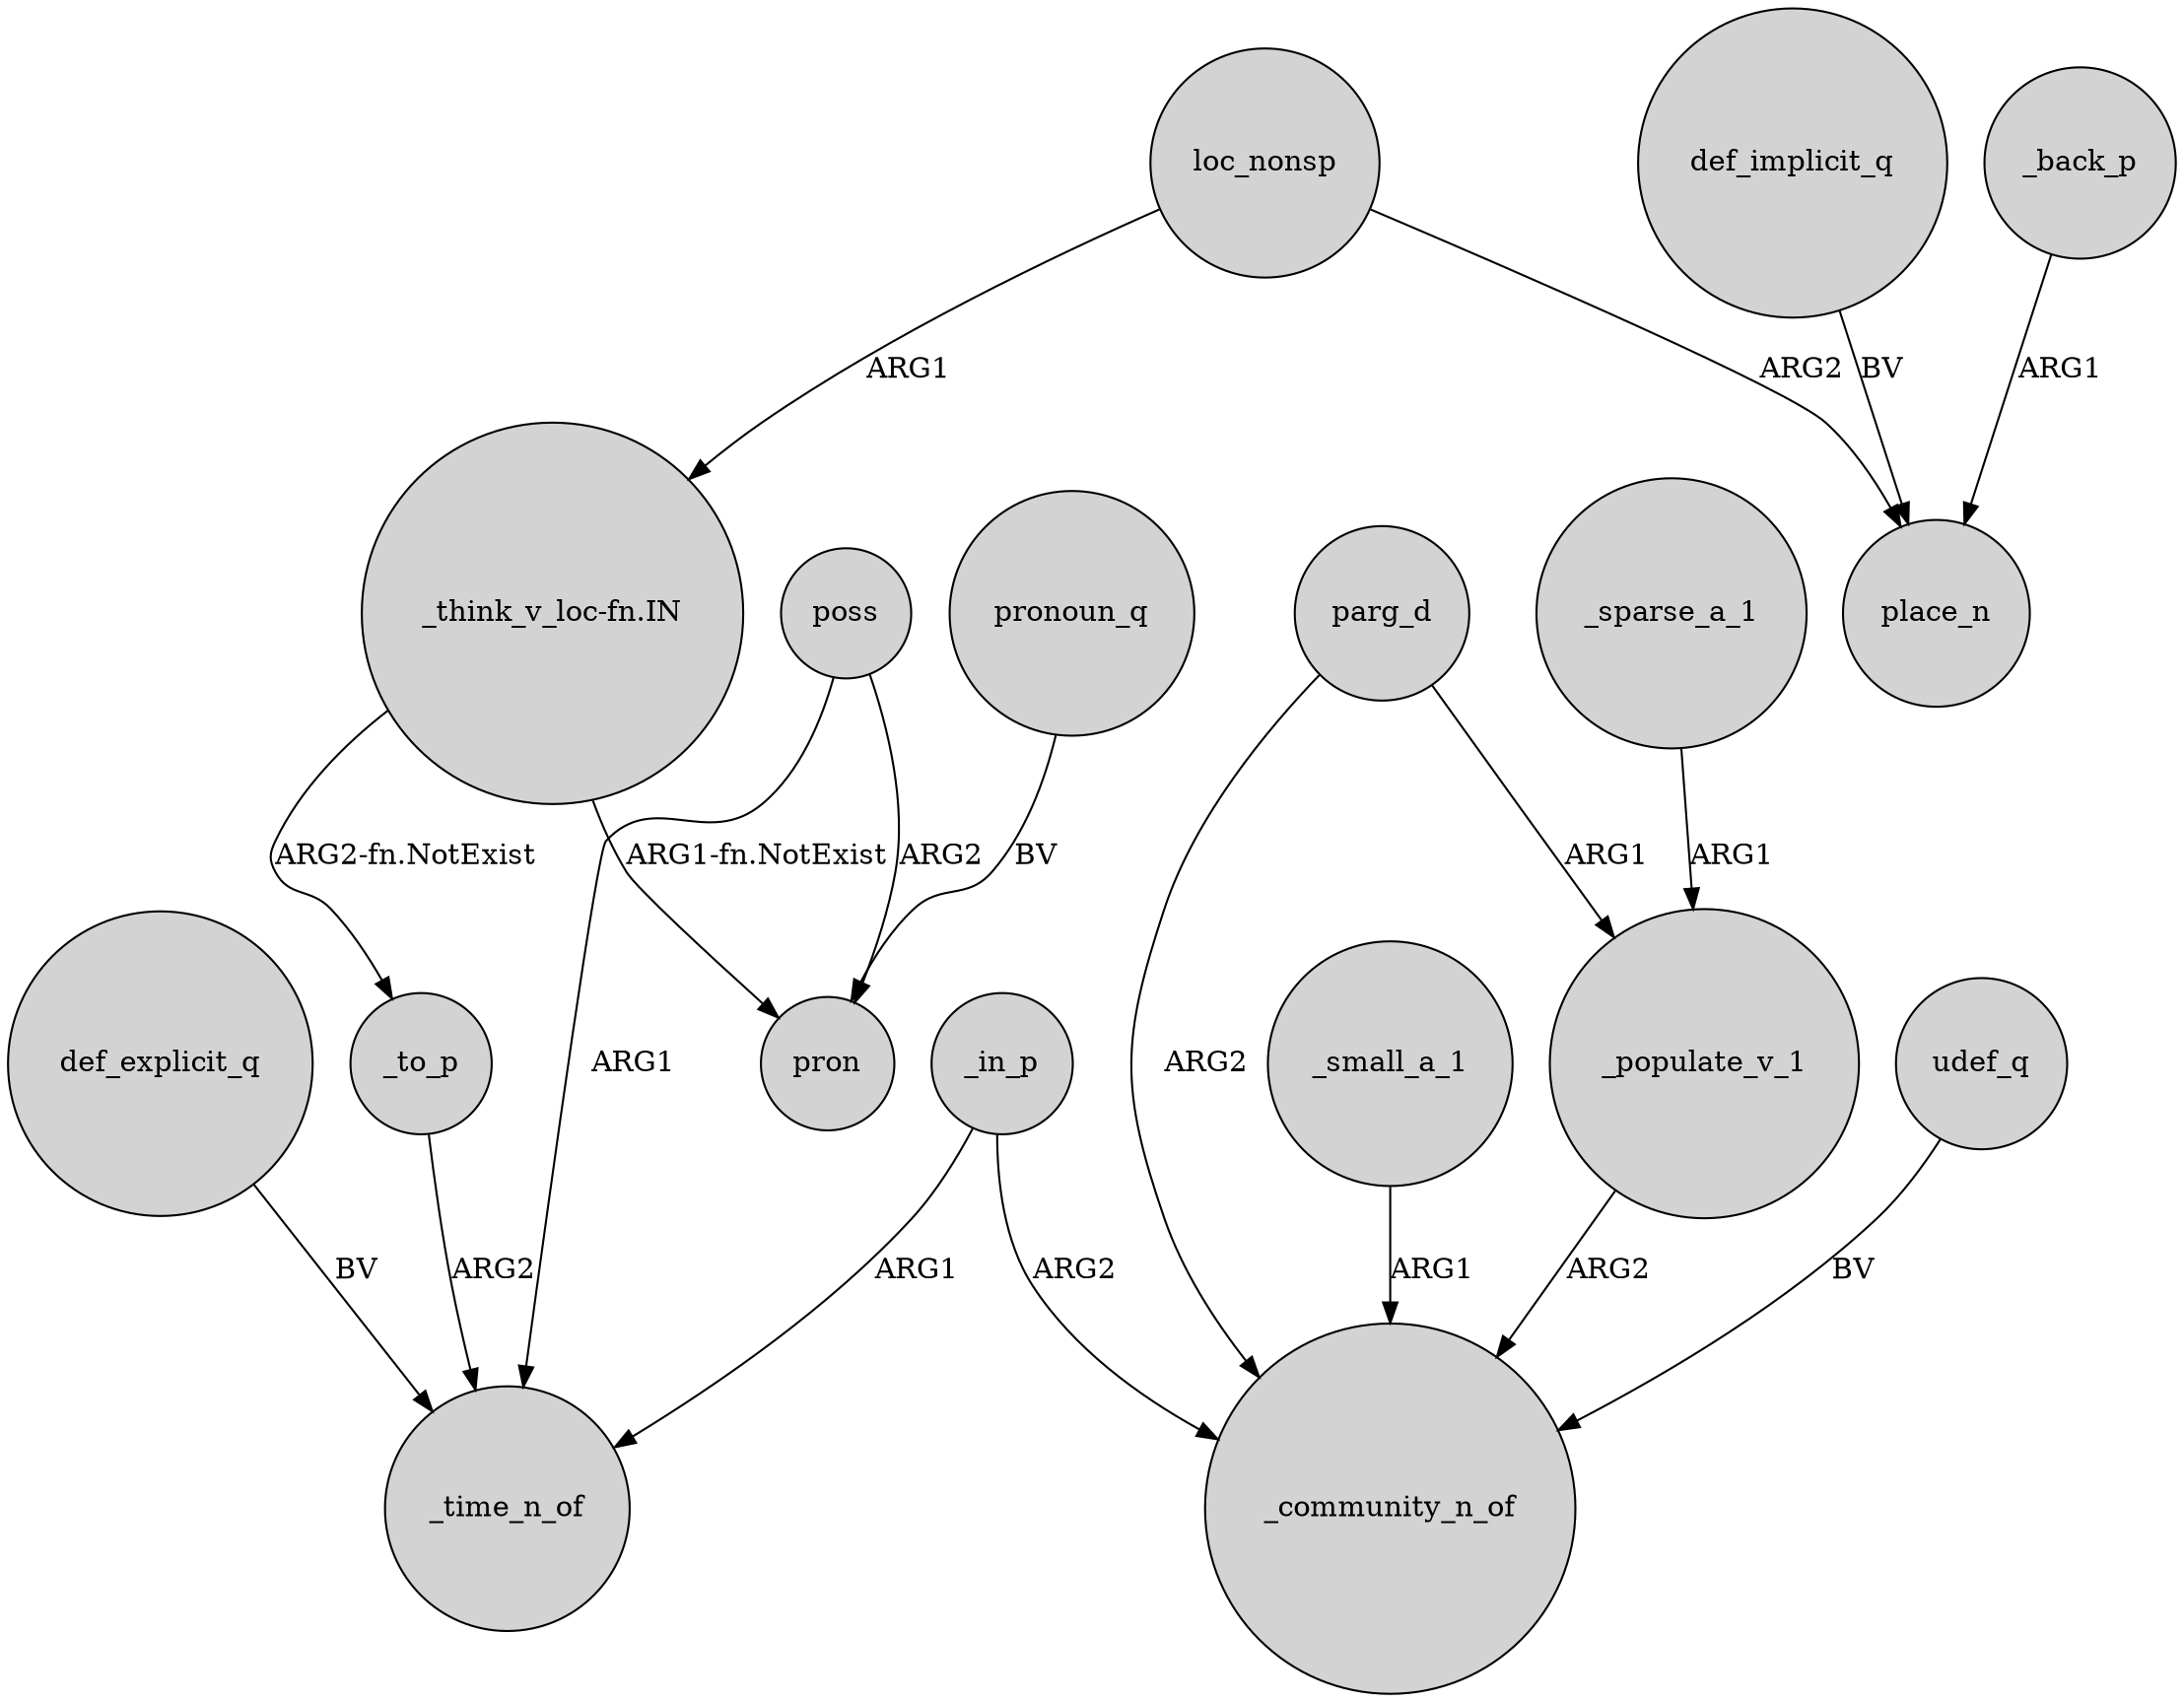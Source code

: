 digraph {
	node [shape=circle style=filled]
	"_think_v_loc-fn.IN" -> pron [label="ARG1-fn.NotExist"]
	poss -> pron [label=ARG2]
	udef_q -> _community_n_of [label=BV]
	parg_d -> _community_n_of [label=ARG2]
	def_implicit_q -> place_n [label=BV]
	poss -> _time_n_of [label=ARG1]
	_in_p -> _community_n_of [label=ARG2]
	_small_a_1 -> _community_n_of [label=ARG1]
	loc_nonsp -> "_think_v_loc-fn.IN" [label=ARG1]
	pronoun_q -> pron [label=BV]
	"_think_v_loc-fn.IN" -> _to_p [label="ARG2-fn.NotExist"]
	def_explicit_q -> _time_n_of [label=BV]
	parg_d -> _populate_v_1 [label=ARG1]
	_in_p -> _time_n_of [label=ARG1]
	_populate_v_1 -> _community_n_of [label=ARG2]
	_to_p -> _time_n_of [label=ARG2]
	_sparse_a_1 -> _populate_v_1 [label=ARG1]
	loc_nonsp -> place_n [label=ARG2]
	_back_p -> place_n [label=ARG1]
}
